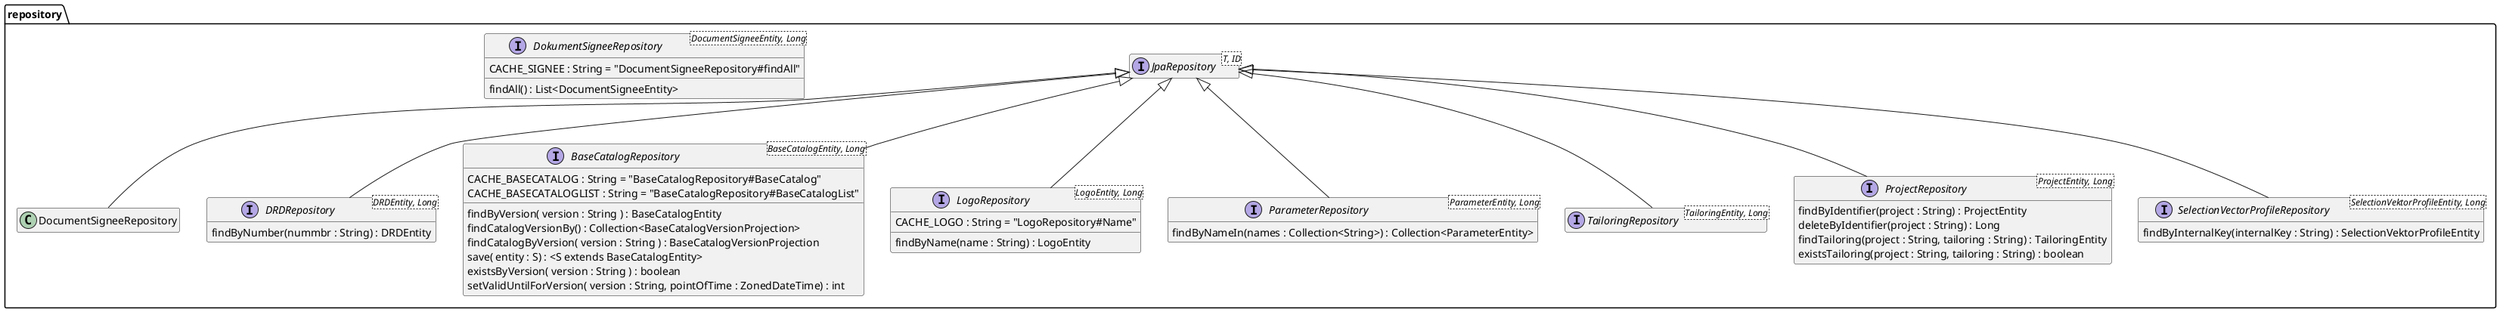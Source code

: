 @startuml Ebene3.png
hide empty members

package repository {
    interface JpaRepository<T, ID>

    interface DokumentSigneeRepository<DocumentSigneeEntity, Long> {
        CACHE_SIGNEE : String = "DocumentSigneeRepository#findAll"
        findAll() : List<DocumentSigneeEntity>
    }
    JpaRepository <|-- DocumentSigneeRepository

    interface DRDRepository<DRDEntity, Long> {
        findByNumber(nummbr : String) : DRDEntity
    }
    JpaRepository <|-- DRDRepository

    interface BaseCatalogRepository<BaseCatalogEntity, Long> {
        CACHE_BASECATALOG : String = "BaseCatalogRepository#BaseCatalog"
        CACHE_BASECATALOGLIST : String = "BaseCatalogRepository#BaseCatalogList"
        findByVersion( version : String ) : BaseCatalogEntity
        findCatalogVersionBy() : Collection<BaseCatalogVersionProjection>
        findCatalogByVersion( version : String ) : BaseCatalogVersionProjection
        save( entity : S) : <S extends BaseCatalogEntity>
        existsByVersion( version : String ) : boolean
        setValidUntilForVersion( version : String, pointOfTime : ZonedDateTime) : int
    }
    JpaRepository <|-- BaseCatalogRepository

    interface LogoRepository<LogoEntity, Long> {
        CACHE_LOGO : String = "LogoRepository#Name"
        findByName(name : String) : LogoEntity
    }
    JpaRepository <|-- LogoRepository

    interface ParameterRepository<ParameterEntity, Long> {
        findByNameIn(names : Collection<String>) : Collection<ParameterEntity>
    }
    JpaRepository <|-- ParameterRepository

    interface TailoringRepository<TailoringEntity, Long> {
    }
    JpaRepository <|-- TailoringRepository

    interface ProjectRepository<ProjectEntity, Long> {
        findByIdentifier(project : String) : ProjectEntity
        deleteByIdentifier(project : String) : Long
        findTailoring(project : String, tailoring : String) : TailoringEntity
        existsTailoring(project : String, tailoring : String) : boolean
    }
    JpaRepository <|-- ProjectRepository

    interface SelectionVectorProfileRepository<SelectionVektorProfileEntity, Long> {
        findByInternalKey(internalKey : String) : SelectionVektorProfileEntity
    }
    JpaRepository <|-- SelectionVectorProfileRepository

}
@enduml